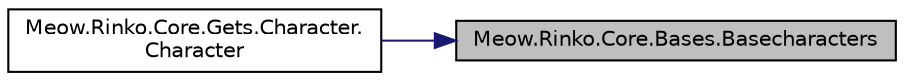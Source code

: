 digraph "Meow.Rinko.Core.Bases.Basecharacters"
{
 // LATEX_PDF_SIZE
  edge [fontname="Helvetica",fontsize="10",labelfontname="Helvetica",labelfontsize="10"];
  node [fontname="Helvetica",fontsize="10",shape=record];
  rankdir="RL";
  Node1 [label="Meow.Rinko.Core.Bases.Basecharacters",height=0.2,width=0.4,color="black", fillcolor="grey75", style="filled", fontcolor="black",tooltip="所有角色"];
  Node1 -> Node2 [dir="back",color="midnightblue",fontsize="10",style="solid",fontname="Helvetica"];
  Node2 [label="Meow.Rinko.Core.Gets.Character.\lCharacter",height=0.2,width=0.4,color="black", fillcolor="white", style="filled",URL="$classMeow_1_1Rinko_1_1Core_1_1Gets_1_1Character.html#a14fa754fd05d8bb9333d24a0117ce97f",tooltip="初始化所有角色"];
}
